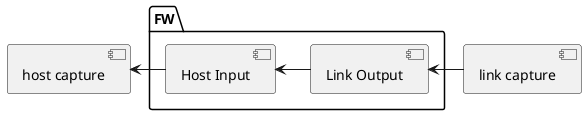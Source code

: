 @startuml

component "host capture" as hc

package FW {
	component "Host Input" as hi
	component "Link Output" as lo
}

component "link capture" as lc
hc <- hi
hi <- lo
lo <- lc

@enduml

